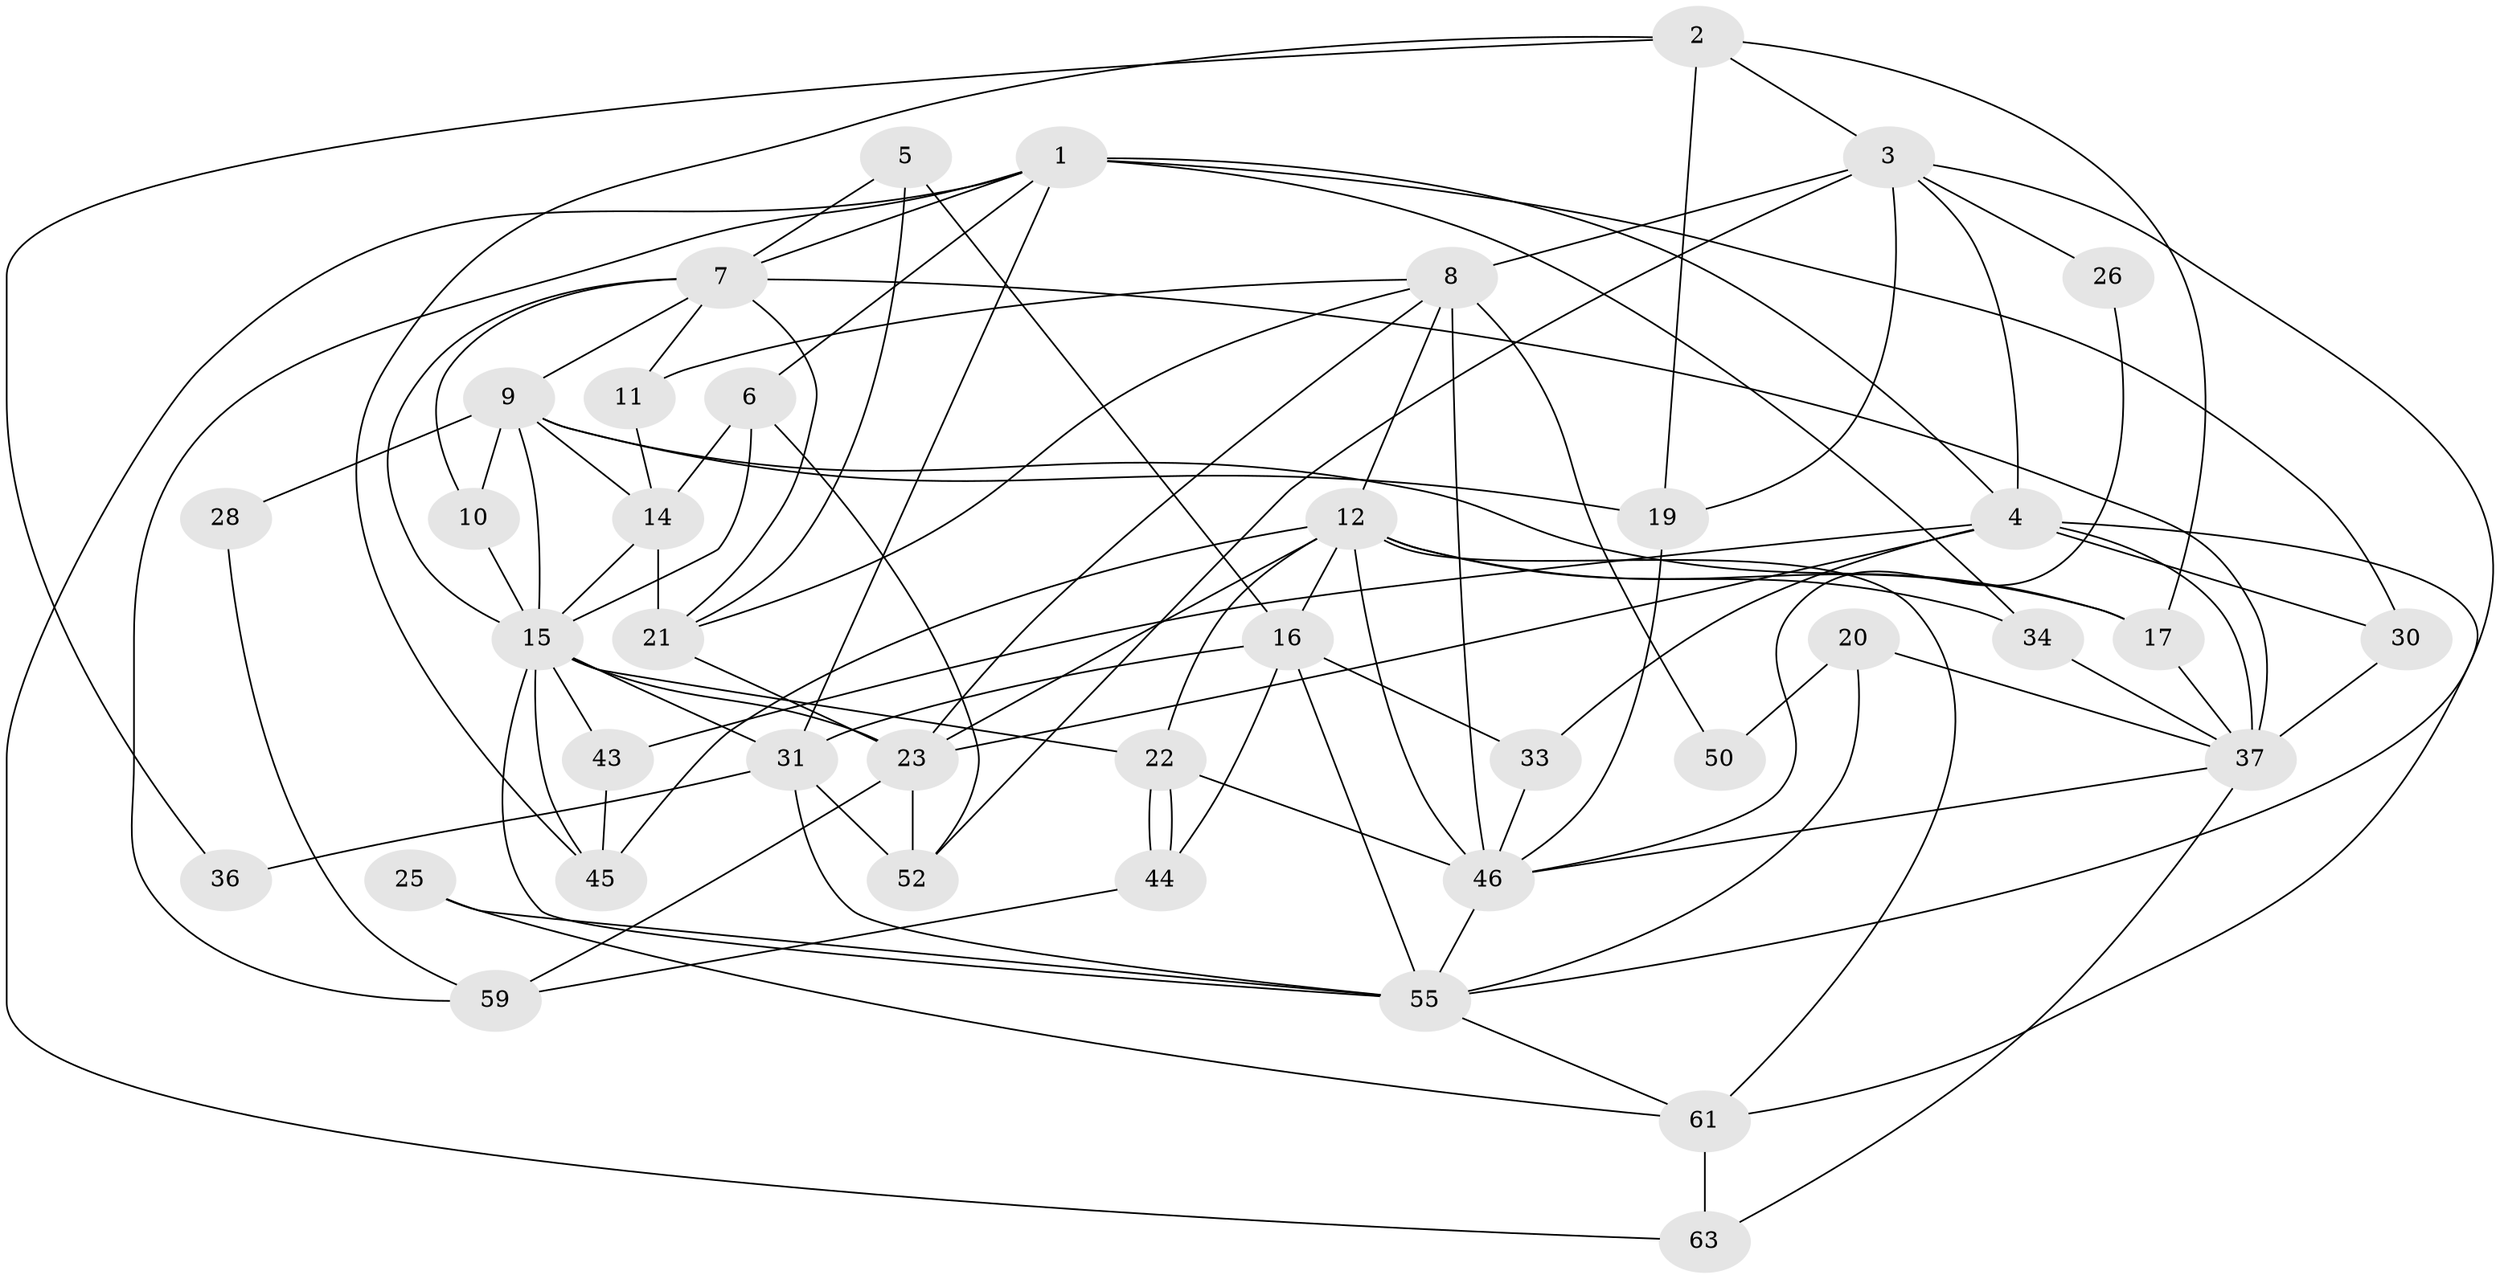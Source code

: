 // Generated by graph-tools (version 1.1) at 2025/52/02/27/25 19:52:05]
// undirected, 40 vertices, 99 edges
graph export_dot {
graph [start="1"]
  node [color=gray90,style=filled];
  1 [super="+58"];
  2 [super="+13"];
  3 [super="+68"];
  4 [super="+42"];
  5;
  6 [super="+24"];
  7 [super="+35"];
  8 [super="+47"];
  9 [super="+38"];
  10;
  11 [super="+39"];
  12 [super="+51"];
  14 [super="+54"];
  15 [super="+32"];
  16 [super="+18"];
  17 [super="+27"];
  19;
  20 [super="+41"];
  21 [super="+40"];
  22 [super="+29"];
  23 [super="+60"];
  25;
  26;
  28 [super="+69"];
  30;
  31 [super="+53"];
  33;
  34 [super="+48"];
  36;
  37 [super="+49"];
  43 [super="+56"];
  44;
  45 [super="+66"];
  46 [super="+57"];
  50;
  52 [super="+62"];
  55 [super="+64"];
  59 [super="+65"];
  61 [super="+67"];
  63;
  1 -- 30;
  1 -- 31;
  1 -- 63;
  1 -- 59;
  1 -- 4;
  1 -- 7;
  1 -- 34;
  1 -- 6;
  2 -- 19;
  2 -- 17;
  2 -- 3;
  2 -- 36;
  2 -- 45;
  3 -- 26;
  3 -- 4;
  3 -- 19;
  3 -- 55;
  3 -- 52;
  3 -- 8 [weight=2];
  4 -- 33;
  4 -- 61;
  4 -- 37 [weight=2];
  4 -- 43;
  4 -- 30;
  4 -- 23;
  5 -- 7;
  5 -- 16;
  5 -- 21;
  6 -- 15;
  6 -- 52;
  6 -- 14;
  7 -- 10;
  7 -- 21;
  7 -- 37;
  7 -- 15;
  7 -- 9;
  7 -- 11;
  8 -- 23;
  8 -- 50;
  8 -- 21;
  8 -- 11;
  8 -- 12;
  8 -- 46;
  9 -- 10;
  9 -- 17;
  9 -- 19 [weight=2];
  9 -- 14;
  9 -- 28 [weight=2];
  9 -- 15;
  10 -- 15;
  11 -- 14;
  12 -- 46;
  12 -- 34;
  12 -- 45;
  12 -- 22 [weight=2];
  12 -- 16;
  12 -- 17;
  12 -- 23;
  12 -- 61;
  14 -- 15;
  14 -- 21;
  15 -- 23;
  15 -- 43;
  15 -- 45;
  15 -- 22;
  15 -- 55;
  15 -- 31;
  16 -- 33;
  16 -- 44;
  16 -- 31;
  16 -- 55;
  17 -- 37;
  19 -- 46;
  20 -- 50 [weight=2];
  20 -- 55;
  20 -- 37;
  21 -- 23;
  22 -- 44;
  22 -- 44;
  22 -- 46;
  23 -- 59;
  23 -- 52 [weight=2];
  25 -- 61;
  25 -- 55;
  26 -- 46;
  28 -- 59;
  30 -- 37;
  31 -- 36;
  31 -- 55;
  31 -- 52;
  33 -- 46;
  34 -- 37;
  37 -- 63;
  37 -- 46;
  43 -- 45;
  44 -- 59;
  46 -- 55;
  55 -- 61;
  61 -- 63;
}

